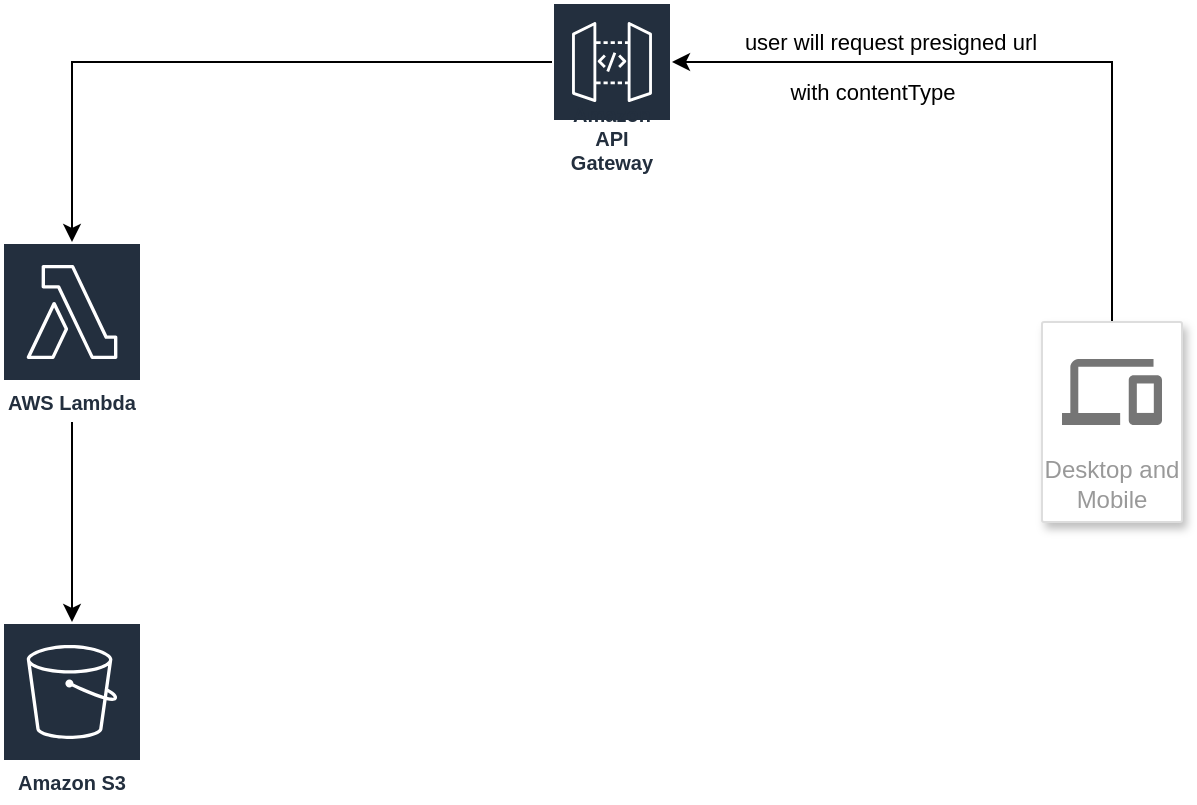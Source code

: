 <mxfile version="20.8.11" type="github">
  <diagram name="Page-1" id="FNWO7BujRrmQZv5T_AbI">
    <mxGraphModel dx="1434" dy="769" grid="1" gridSize="10" guides="1" tooltips="1" connect="1" arrows="1" fold="1" page="1" pageScale="1" pageWidth="850" pageHeight="1100" math="0" shadow="0">
      <root>
        <mxCell id="0" />
        <mxCell id="1" parent="0" />
        <mxCell id="w5kYL4AO4Lb6vANthsFw-1" value="Amazon S3" style="sketch=0;outlineConnect=0;fontColor=#232F3E;gradientColor=none;strokeColor=#ffffff;fillColor=#232F3E;dashed=0;verticalLabelPosition=middle;verticalAlign=bottom;align=center;html=1;whiteSpace=wrap;fontSize=10;fontStyle=1;spacing=3;shape=mxgraph.aws4.productIcon;prIcon=mxgraph.aws4.s3;" vertex="1" parent="1">
          <mxGeometry x="150" y="600" width="70" height="90" as="geometry" />
        </mxCell>
        <mxCell id="w5kYL4AO4Lb6vANthsFw-10" style="edgeStyle=orthogonalEdgeStyle;rounded=0;orthogonalLoop=1;jettySize=auto;html=1;" edge="1" parent="1" source="w5kYL4AO4Lb6vANthsFw-2" target="w5kYL4AO4Lb6vANthsFw-1">
          <mxGeometry relative="1" as="geometry" />
        </mxCell>
        <mxCell id="w5kYL4AO4Lb6vANthsFw-2" value="AWS Lambda" style="sketch=0;outlineConnect=0;fontColor=#232F3E;gradientColor=none;strokeColor=#ffffff;fillColor=#232F3E;dashed=0;verticalLabelPosition=middle;verticalAlign=bottom;align=center;html=1;whiteSpace=wrap;fontSize=10;fontStyle=1;spacing=3;shape=mxgraph.aws4.productIcon;prIcon=mxgraph.aws4.lambda;" vertex="1" parent="1">
          <mxGeometry x="150" y="410" width="70" height="90" as="geometry" />
        </mxCell>
        <mxCell id="w5kYL4AO4Lb6vANthsFw-9" style="edgeStyle=orthogonalEdgeStyle;rounded=0;orthogonalLoop=1;jettySize=auto;html=1;" edge="1" parent="1" source="w5kYL4AO4Lb6vANthsFw-3" target="w5kYL4AO4Lb6vANthsFw-2">
          <mxGeometry relative="1" as="geometry">
            <Array as="points">
              <mxPoint x="185" y="320" />
            </Array>
          </mxGeometry>
        </mxCell>
        <mxCell id="w5kYL4AO4Lb6vANthsFw-3" value="Amazon API Gateway" style="sketch=0;outlineConnect=0;fontColor=#232F3E;gradientColor=none;strokeColor=#ffffff;fillColor=#232F3E;dashed=0;verticalLabelPosition=middle;verticalAlign=bottom;align=center;html=1;whiteSpace=wrap;fontSize=10;fontStyle=1;spacing=3;shape=mxgraph.aws4.productIcon;prIcon=mxgraph.aws4.api_gateway;" vertex="1" parent="1">
          <mxGeometry x="425" y="290" width="60" height="90" as="geometry" />
        </mxCell>
        <mxCell id="w5kYL4AO4Lb6vANthsFw-8" style="edgeStyle=orthogonalEdgeStyle;rounded=0;orthogonalLoop=1;jettySize=auto;html=1;" edge="1" parent="1" source="w5kYL4AO4Lb6vANthsFw-5" target="w5kYL4AO4Lb6vANthsFw-3">
          <mxGeometry relative="1" as="geometry">
            <Array as="points">
              <mxPoint x="705" y="320" />
            </Array>
          </mxGeometry>
        </mxCell>
        <mxCell id="w5kYL4AO4Lb6vANthsFw-11" value="user will request presigned url" style="edgeLabel;html=1;align=center;verticalAlign=middle;resizable=0;points=[];" vertex="1" connectable="0" parent="w5kYL4AO4Lb6vANthsFw-8">
          <mxGeometry x="0.377" y="4" relative="1" as="geometry">
            <mxPoint y="-14" as="offset" />
          </mxGeometry>
        </mxCell>
        <mxCell id="w5kYL4AO4Lb6vANthsFw-5" value="Desktop and Mobile" style="strokeColor=#dddddd;shadow=1;strokeWidth=1;rounded=1;absoluteArcSize=1;arcSize=2;labelPosition=center;verticalLabelPosition=middle;align=center;verticalAlign=bottom;spacingLeft=0;fontColor=#999999;fontSize=12;whiteSpace=wrap;spacingBottom=2;" vertex="1" parent="1">
          <mxGeometry x="670" y="450" width="70" height="100" as="geometry" />
        </mxCell>
        <mxCell id="w5kYL4AO4Lb6vANthsFw-6" value="" style="sketch=0;dashed=0;connectable=0;html=1;fillColor=#757575;strokeColor=none;shape=mxgraph.gcp2.desktop_and_mobile;part=1;" vertex="1" parent="w5kYL4AO4Lb6vANthsFw-5">
          <mxGeometry x="0.5" width="50" height="33" relative="1" as="geometry">
            <mxPoint x="-25" y="18.5" as="offset" />
          </mxGeometry>
        </mxCell>
        <mxCell id="w5kYL4AO4Lb6vANthsFw-12" value="&lt;font style=&quot;font-size: 11px;&quot;&gt;with contentType&lt;/font&gt;" style="text;html=1;align=center;verticalAlign=middle;resizable=0;points=[];autosize=1;strokeColor=none;fillColor=none;" vertex="1" parent="1">
          <mxGeometry x="530" y="320" width="110" height="30" as="geometry" />
        </mxCell>
      </root>
    </mxGraphModel>
  </diagram>
</mxfile>
